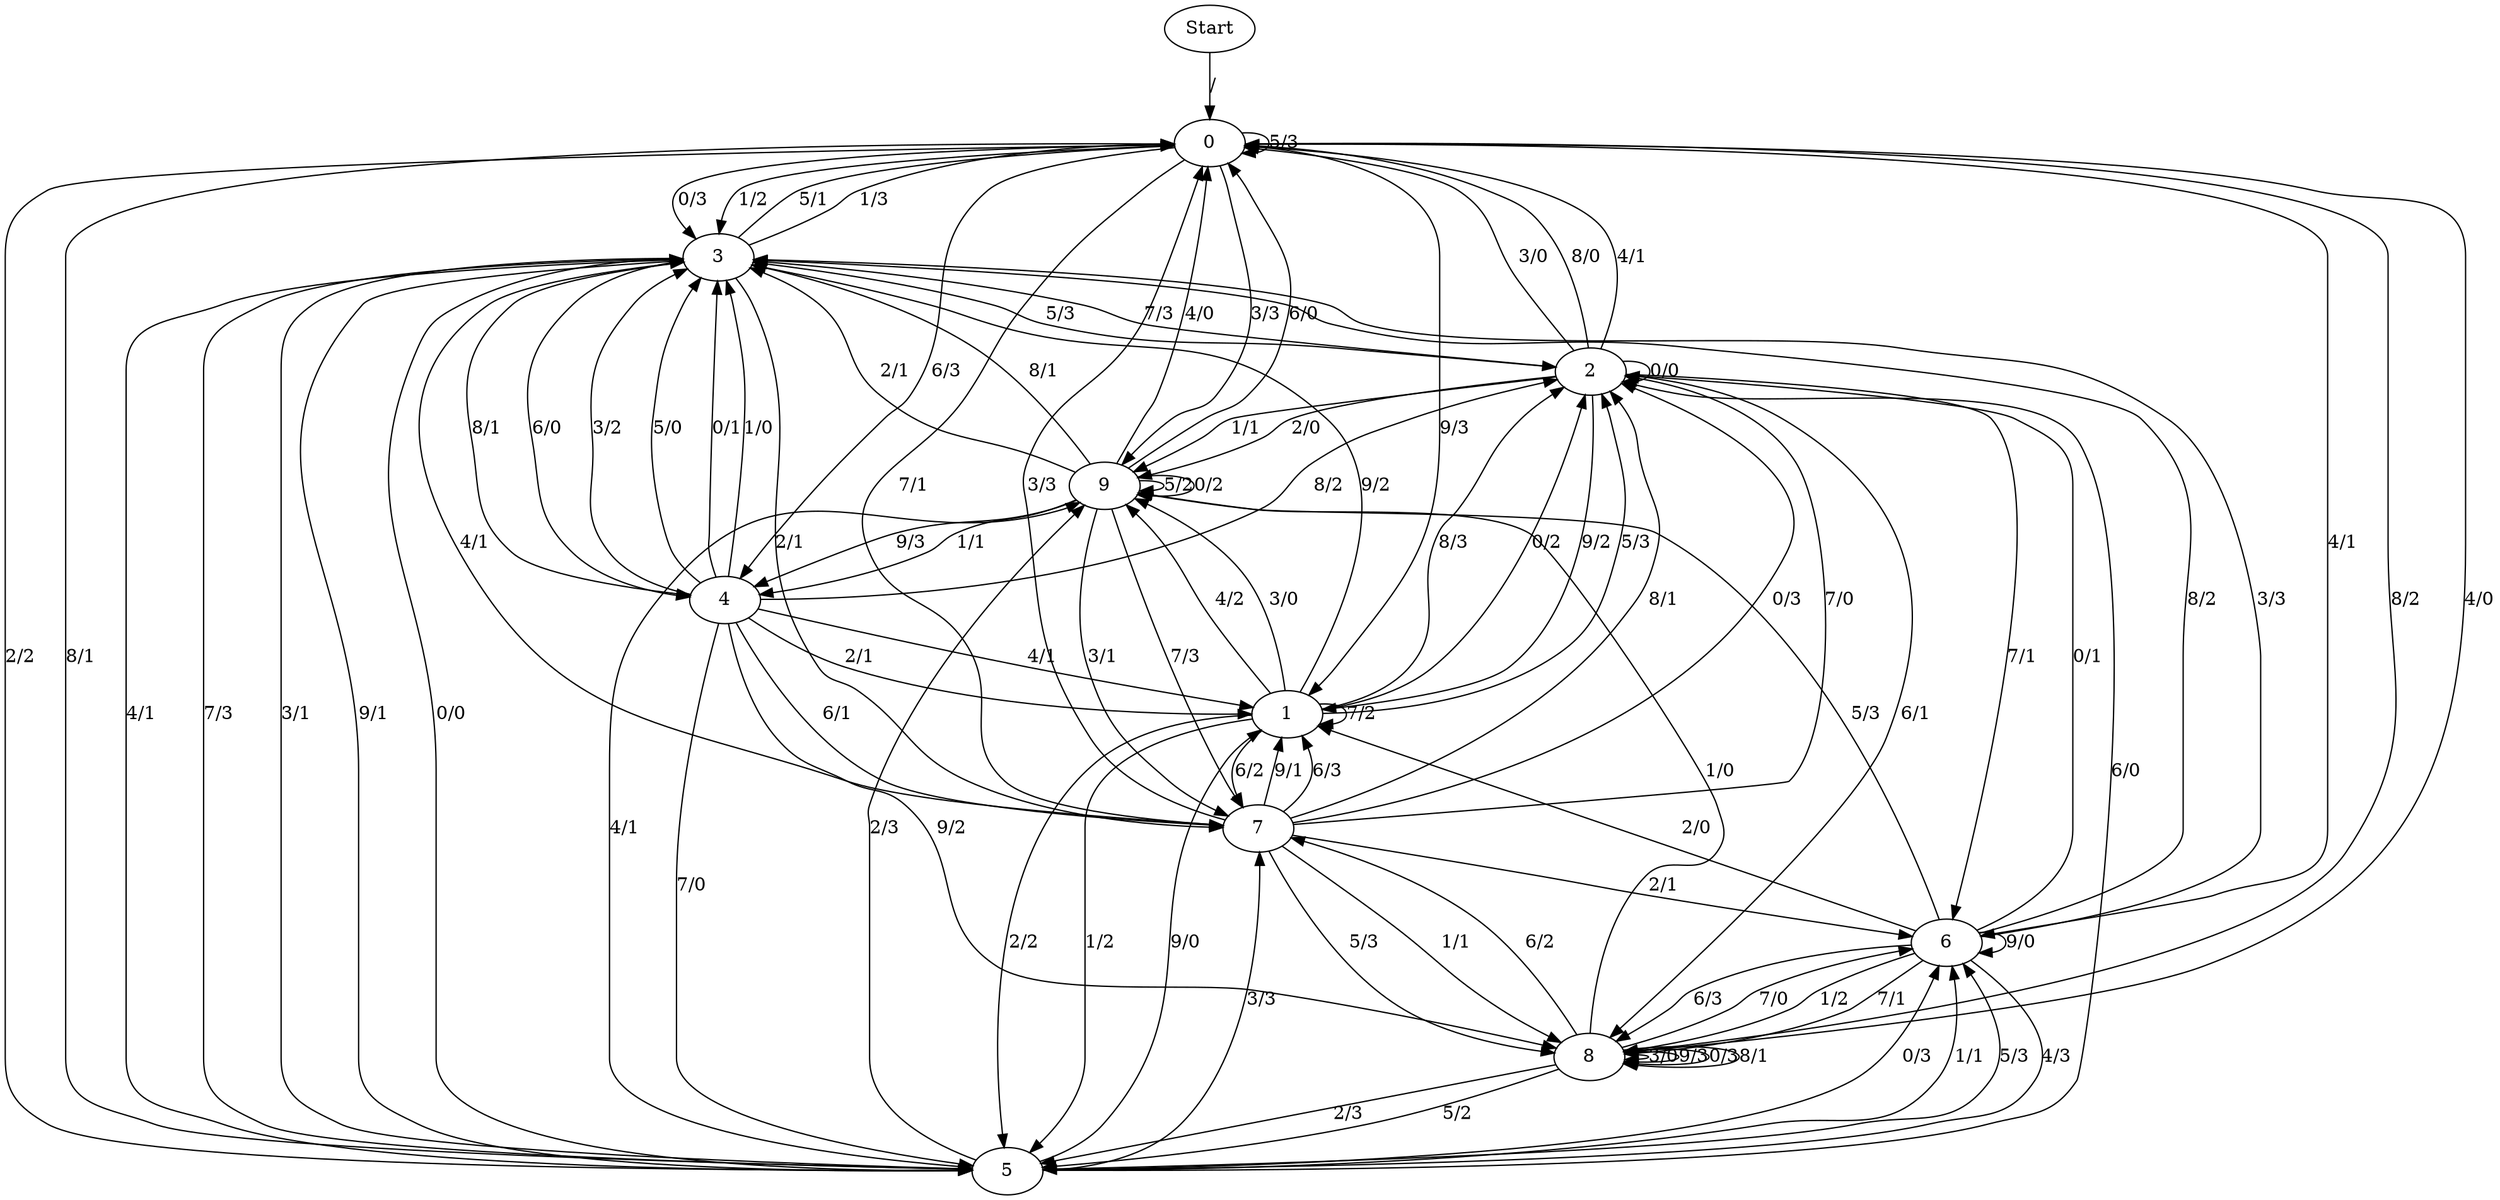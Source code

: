 digraph {
	Start -> 0 [label="/"]
	0 -> 3 [label="0/3"]
	0 -> 5 [label="2/2"]
	0 -> 7 [label="7/1"]
	0 -> 8 [label="8/2"]
	0 -> 1 [label="9/3"]
	0 -> 6 [label="4/1"]
	0 -> 0 [label="5/3"]
	0 -> 9 [label="3/3"]
	0 -> 4 [label="6/3"]
	0 -> 3 [label="1/2"]
	5 -> 7 [label="3/3"]
	5 -> 9 [label="4/1"]
	5 -> 9 [label="2/3"]
	5 -> 2 [label="6/0"]
	5 -> 3 [label="7/3"]
	5 -> 1 [label="9/0"]
	5 -> 6 [label="0/3"]
	5 -> 6 [label="1/1"]
	5 -> 0 [label="8/1"]
	5 -> 6 [label="5/3"]
	3 -> 7 [label="2/1"]
	3 -> 5 [label="3/1"]
	3 -> 4 [label="8/1"]
	3 -> 2 [label="7/3"]
	3 -> 5 [label="9/1"]
	3 -> 5 [label="0/0"]
	3 -> 0 [label="5/1"]
	3 -> 4 [label="6/0"]
	3 -> 0 [label="1/3"]
	3 -> 5 [label="4/1"]
	4 -> 5 [label="7/0"]
	4 -> 3 [label="3/2"]
	4 -> 3 [label="5/0"]
	4 -> 8 [label="9/2"]
	4 -> 7 [label="6/1"]
	4 -> 3 [label="0/1"]
	4 -> 3 [label="1/0"]
	4 -> 2 [label="8/2"]
	4 -> 1 [label="2/1"]
	4 -> 1 [label="4/1"]
	2 -> 0 [label="3/0"]
	2 -> 8 [label="6/1"]
	2 -> 6 [label="7/1"]
	2 -> 9 [label="1/1"]
	2 -> 3 [label="5/3"]
	2 -> 0 [label="8/0"]
	2 -> 1 [label="9/2"]
	2 -> 2 [label="0/0"]
	2 -> 9 [label="2/0"]
	2 -> 0 [label="4/1"]
	9 -> 0 [label="6/0"]
	9 -> 9 [label="5/2"]
	9 -> 4 [label="9/3"]
	9 -> 3 [label="2/1"]
	9 -> 7 [label="3/1"]
	9 -> 9 [label="0/2"]
	9 -> 3 [label="8/1"]
	9 -> 0 [label="4/0"]
	9 -> 7 [label="7/3"]
	9 -> 4 [label="1/1"]
	7 -> 0 [label="3/3"]
	7 -> 8 [label="5/3"]
	7 -> 2 [label="8/1"]
	7 -> 6 [label="2/1"]
	7 -> 8 [label="1/1"]
	7 -> 3 [label="4/1"]
	7 -> 1 [label="9/1"]
	7 -> 1 [label="6/3"]
	7 -> 2 [label="0/3"]
	7 -> 2 [label="7/0"]
	8 -> 5 [label="2/3"]
	8 -> 0 [label="4/0"]
	8 -> 9 [label="1/0"]
	8 -> 8 [label="3/0"]
	8 -> 5 [label="5/2"]
	8 -> 8 [label="9/3"]
	8 -> 8 [label="0/3"]
	8 -> 7 [label="6/2"]
	8 -> 6 [label="7/0"]
	8 -> 8 [label="8/1"]
	6 -> 3 [label="8/2"]
	6 -> 6 [label="9/0"]
	6 -> 9 [label="5/3"]
	6 -> 1 [label="2/0"]
	6 -> 2 [label="0/1"]
	6 -> 3 [label="3/3"]
	6 -> 8 [label="1/2"]
	6 -> 5 [label="4/3"]
	6 -> 8 [label="6/3"]
	6 -> 8 [label="7/1"]
	1 -> 9 [label="4/2"]
	1 -> 2 [label="5/3"]
	1 -> 1 [label="7/2"]
	1 -> 2 [label="8/3"]
	1 -> 9 [label="3/0"]
	1 -> 3 [label="9/2"]
	1 -> 2 [label="0/2"]
	1 -> 5 [label="1/2"]
	1 -> 5 [label="2/2"]
	1 -> 7 [label="6/2"]
}